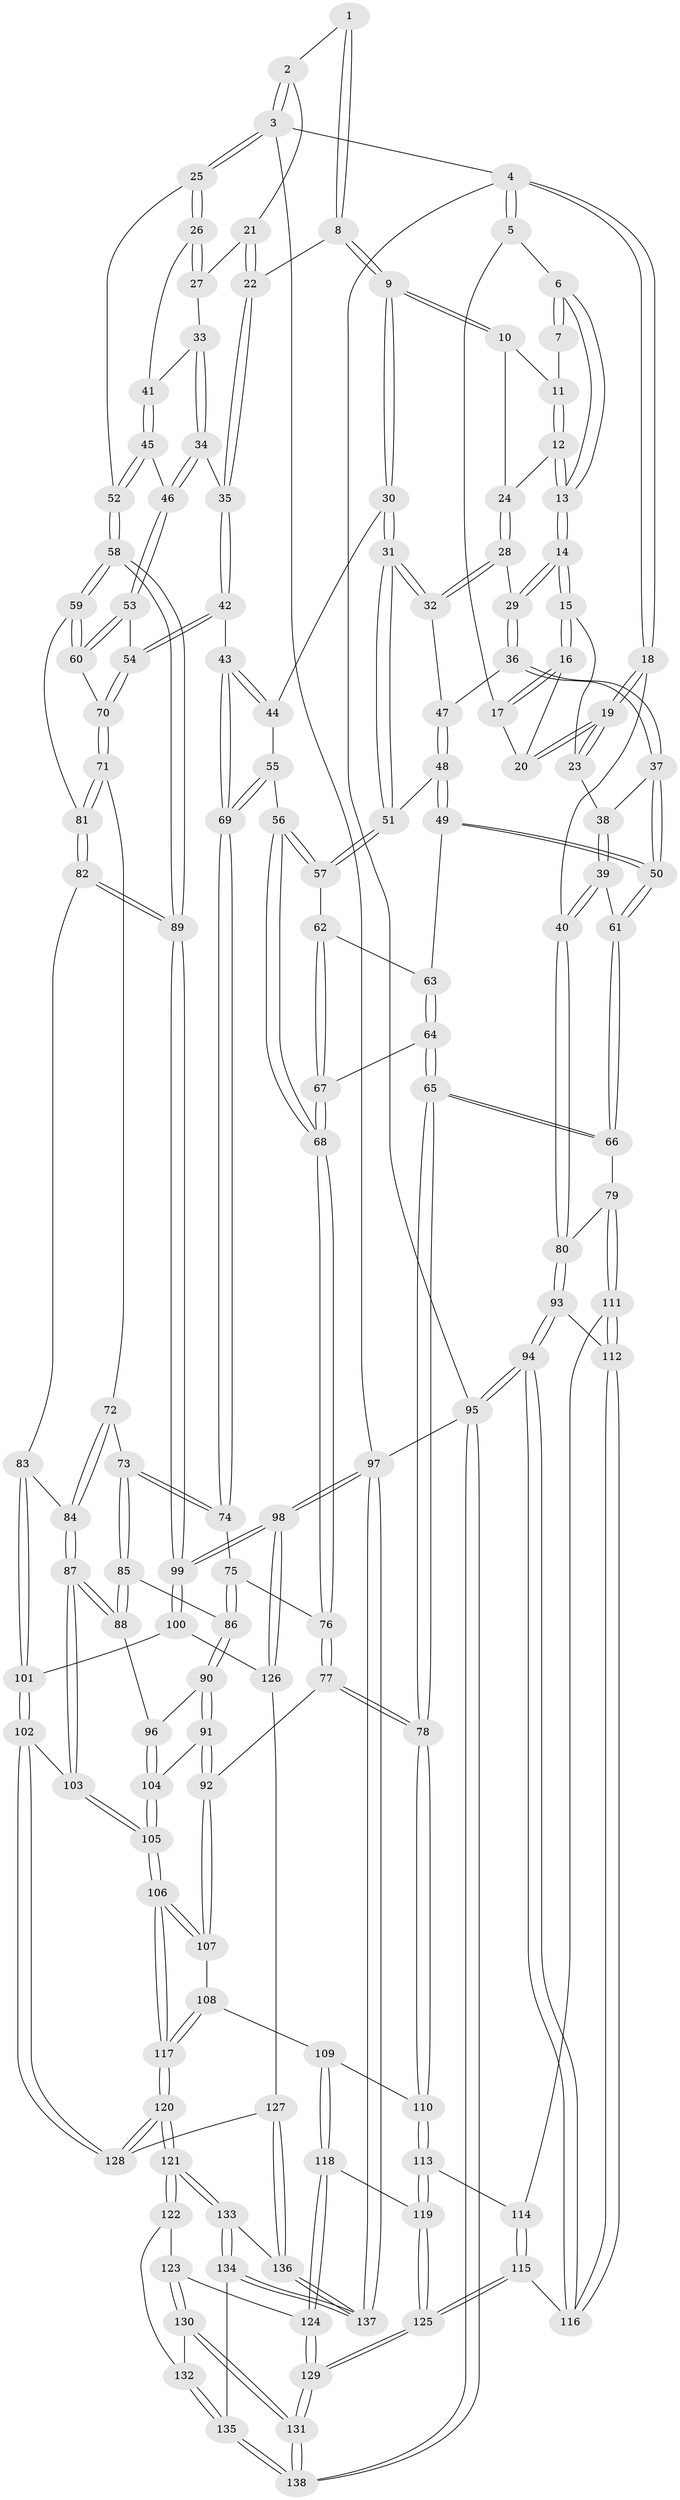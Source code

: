 // Generated by graph-tools (version 1.1) at 2025/27/03/15/25 16:27:56]
// undirected, 138 vertices, 342 edges
graph export_dot {
graph [start="1"]
  node [color=gray90,style=filled];
  1 [pos="+0.6105159255063033+0"];
  2 [pos="+0.8180291727930927+0"];
  3 [pos="+1+0"];
  4 [pos="+0+0"];
  5 [pos="+0.08650762496264036+0"];
  6 [pos="+0.08866572084531608+0"];
  7 [pos="+0.3382898362072224+0"];
  8 [pos="+0.5489744635036317+0.10327275967312598"];
  9 [pos="+0.5261207965116522+0.11618348861696748"];
  10 [pos="+0.48034882373693866+0.07156822987860256"];
  11 [pos="+0.3542667768502707+0"];
  12 [pos="+0.33770040911819704+0.04718334878059422"];
  13 [pos="+0.202582396715865+0.10902775471430487"];
  14 [pos="+0.2008166542935106+0.11532164771969904"];
  15 [pos="+0.12831075429928301+0.11379260683596665"];
  16 [pos="+0.12282146568208348+0.09970794921827703"];
  17 [pos="+0.08486681466444815+0"];
  18 [pos="+0+0.2692860199093239"];
  19 [pos="+0.06050519058865046+0.1244775614531073"];
  20 [pos="+0.07619672760827893+0.03570656133696144"];
  21 [pos="+0.8099744209584343+0"];
  22 [pos="+0.6451601231590028+0.12817583532351057"];
  23 [pos="+0.0872948433539418+0.1269917914205047"];
  24 [pos="+0.3462308838176056+0.0671044357729079"];
  25 [pos="+1+0.17039989547153342"];
  26 [pos="+1+0.14209486064754637"];
  27 [pos="+0.836510255472697+0.028902711024606686"];
  28 [pos="+0.3569999178839085+0.10859047795778509"];
  29 [pos="+0.21701149515101334+0.17987196622457682"];
  30 [pos="+0.46849382619507407+0.19909583546445359"];
  31 [pos="+0.46133054997791056+0.20163724654183718"];
  32 [pos="+0.41568185404126284+0.19070322341270285"];
  33 [pos="+0.8423637812896947+0.09421518168568979"];
  34 [pos="+0.7557862134024388+0.19135107973252438"];
  35 [pos="+0.6972207301330853+0.22178779218755604"];
  36 [pos="+0.21666664587212198+0.1959970897396703"];
  37 [pos="+0.18644437203259237+0.2528806735814942"];
  38 [pos="+0.09712425888349646+0.145128181514213"];
  39 [pos="+0.09969713225007361+0.3446234770574295"];
  40 [pos="+0+0.3191657937737097"];
  41 [pos="+0.8804185766116439+0.14374114130290855"];
  42 [pos="+0.6767123199533398+0.31367717472576595"];
  43 [pos="+0.6596215767449262+0.317198325341865"];
  44 [pos="+0.5002761622601584+0.2230577145937752"];
  45 [pos="+0.8983837544369616+0.24154587806212705"];
  46 [pos="+0.8691010727603045+0.26302171031382354"];
  47 [pos="+0.36981250494077333+0.21216882478487697"];
  48 [pos="+0.30776213227789745+0.3190187732090506"];
  49 [pos="+0.2784199816136177+0.33592618531008034"];
  50 [pos="+0.1519285688163794+0.34295015581833094"];
  51 [pos="+0.4329438486153439+0.3323303386677943"];
  52 [pos="+1+0.3389593251005996"];
  53 [pos="+0.8336062217646633+0.31581195433599557"];
  54 [pos="+0.7486513858873765+0.3678533337152319"];
  55 [pos="+0.527650475346879+0.37842916852396596"];
  56 [pos="+0.4730247968669346+0.3861964573526293"];
  57 [pos="+0.4389217878397604+0.35398666530800504"];
  58 [pos="+1+0.3821215225721277"];
  59 [pos="+1+0.4241630374454826"];
  60 [pos="+1+0.4176649425872011"];
  61 [pos="+0.14363619958533827+0.3499668966157753"];
  62 [pos="+0.39536438585995737+0.38513301798280486"];
  63 [pos="+0.31284227062872494+0.3672890747297101"];
  64 [pos="+0.3576231024372603+0.4551250965770562"];
  65 [pos="+0.26575160157935046+0.5845136713696547"];
  66 [pos="+0.22573774235196023+0.5711105978278502"];
  67 [pos="+0.35888650796458366+0.454424143407163"];
  68 [pos="+0.46253049402814667+0.4569438850838725"];
  69 [pos="+0.5890053476459158+0.38067237341899385"];
  70 [pos="+0.7531676163940048+0.3829890536030823"];
  71 [pos="+0.7617769487889265+0.4522386907554965"];
  72 [pos="+0.7473408941276253+0.47341283348398727"];
  73 [pos="+0.6413044322980515+0.5269269560912937"];
  74 [pos="+0.5817084319745912+0.49056984520240254"];
  75 [pos="+0.5157149659246334+0.5166623499997539"];
  76 [pos="+0.4901665351637451+0.5236327771033412"];
  77 [pos="+0.4506864117193057+0.5904868475543017"];
  78 [pos="+0.3219472597076501+0.6299183548399979"];
  79 [pos="+0.18366217587312378+0.5961978848311923"];
  80 [pos="+0+0.4214464008740894"];
  81 [pos="+0.8913700727659092+0.513319097583898"];
  82 [pos="+0.8883900276450876+0.5704470264349261"];
  83 [pos="+0.8832361944273709+0.5903931917718721"];
  84 [pos="+0.7628614928402875+0.6106274673104394"];
  85 [pos="+0.6407192687947099+0.5597142730321716"];
  86 [pos="+0.5927104861125652+0.6006136531668708"];
  87 [pos="+0.7388553165264277+0.6470368567896393"];
  88 [pos="+0.6869557534153857+0.6310166456782597"];
  89 [pos="+1+0.6252719678112106"];
  90 [pos="+0.58330297923593+0.6131666870854849"];
  91 [pos="+0.5535751212723934+0.6487506019094453"];
  92 [pos="+0.5351508888129339+0.6525999172838907"];
  93 [pos="+0+0.6750243771108879"];
  94 [pos="+0+1"];
  95 [pos="+0+1"];
  96 [pos="+0.6688323668038932+0.6433914710424501"];
  97 [pos="+1+1"];
  98 [pos="+1+1"];
  99 [pos="+1+0.8078827280397557"];
  100 [pos="+0.9398541014468592+0.753108978632599"];
  101 [pos="+0.935757965635737+0.75169959011615"];
  102 [pos="+0.780606438377234+0.7785980398092527"];
  103 [pos="+0.7800097533780105+0.7785019245030247"];
  104 [pos="+0.6239059052446805+0.6770143434995172"];
  105 [pos="+0.6570468824984608+0.8380995044702635"];
  106 [pos="+0.6461333131493701+0.84804434465334"];
  107 [pos="+0.531015643329743+0.6986312719596313"];
  108 [pos="+0.4486779877389483+0.7768805371963136"];
  109 [pos="+0.4448453996634366+0.7769900441296622"];
  110 [pos="+0.3266794478853938+0.6590429624120647"];
  111 [pos="+0.06739319599982316+0.6985449439133503"];
  112 [pos="+0.04096590257129327+0.7061669038402022"];
  113 [pos="+0.2769842768615325+0.7939637839252945"];
  114 [pos="+0.15309188871718518+0.7808134715935905"];
  115 [pos="+0.15828176864933358+0.907478589687778"];
  116 [pos="+0.07593142204885682+0.9235997775979421"];
  117 [pos="+0.6303488140531253+0.8726622460254182"];
  118 [pos="+0.40052555439263454+0.8776773212512499"];
  119 [pos="+0.2808909137122182+0.8240334917051935"];
  120 [pos="+0.6300529090140294+0.8740281391553045"];
  121 [pos="+0.6243490069164628+0.8983741924842286"];
  122 [pos="+0.5106728712872+0.9143274441290675"];
  123 [pos="+0.4172157071688614+0.8955550858470375"];
  124 [pos="+0.4025868983584003+0.8841546844598636"];
  125 [pos="+0.22442623816902882+0.924364630112879"];
  126 [pos="+0.8746622254777+0.942117741733471"];
  127 [pos="+0.8343107539643737+0.9425383869418755"];
  128 [pos="+0.832617360730741+0.9380436280208018"];
  129 [pos="+0.2752453119222811+1"];
  130 [pos="+0.42379097199128707+0.9698222870670267"];
  131 [pos="+0.30172142662713775+1"];
  132 [pos="+0.4705819510679383+0.9778920838067832"];
  133 [pos="+0.6283787030546767+0.9174119071343106"];
  134 [pos="+0.6425584735781369+1"];
  135 [pos="+0.5195896475192766+1"];
  136 [pos="+0.8227350804317766+0.956989402767021"];
  137 [pos="+0.7440218481079687+1"];
  138 [pos="+0.30189684176676745+1"];
  1 -- 2;
  1 -- 8;
  1 -- 8;
  2 -- 3;
  2 -- 3;
  2 -- 21;
  3 -- 4;
  3 -- 25;
  3 -- 25;
  3 -- 97;
  4 -- 5;
  4 -- 5;
  4 -- 18;
  4 -- 18;
  4 -- 95;
  5 -- 6;
  5 -- 17;
  6 -- 7;
  6 -- 7;
  6 -- 13;
  6 -- 13;
  7 -- 11;
  8 -- 9;
  8 -- 9;
  8 -- 22;
  9 -- 10;
  9 -- 10;
  9 -- 30;
  9 -- 30;
  10 -- 11;
  10 -- 24;
  11 -- 12;
  11 -- 12;
  12 -- 13;
  12 -- 13;
  12 -- 24;
  13 -- 14;
  13 -- 14;
  14 -- 15;
  14 -- 15;
  14 -- 29;
  14 -- 29;
  15 -- 16;
  15 -- 16;
  15 -- 23;
  16 -- 17;
  16 -- 17;
  16 -- 20;
  17 -- 20;
  18 -- 19;
  18 -- 19;
  18 -- 40;
  19 -- 20;
  19 -- 20;
  19 -- 23;
  19 -- 23;
  21 -- 22;
  21 -- 22;
  21 -- 27;
  22 -- 35;
  22 -- 35;
  23 -- 38;
  24 -- 28;
  24 -- 28;
  25 -- 26;
  25 -- 26;
  25 -- 52;
  26 -- 27;
  26 -- 27;
  26 -- 41;
  27 -- 33;
  28 -- 29;
  28 -- 32;
  28 -- 32;
  29 -- 36;
  29 -- 36;
  30 -- 31;
  30 -- 31;
  30 -- 44;
  31 -- 32;
  31 -- 32;
  31 -- 51;
  31 -- 51;
  32 -- 47;
  33 -- 34;
  33 -- 34;
  33 -- 41;
  34 -- 35;
  34 -- 46;
  34 -- 46;
  35 -- 42;
  35 -- 42;
  36 -- 37;
  36 -- 37;
  36 -- 47;
  37 -- 38;
  37 -- 50;
  37 -- 50;
  38 -- 39;
  38 -- 39;
  39 -- 40;
  39 -- 40;
  39 -- 61;
  40 -- 80;
  40 -- 80;
  41 -- 45;
  41 -- 45;
  42 -- 43;
  42 -- 54;
  42 -- 54;
  43 -- 44;
  43 -- 44;
  43 -- 69;
  43 -- 69;
  44 -- 55;
  45 -- 46;
  45 -- 52;
  45 -- 52;
  46 -- 53;
  46 -- 53;
  47 -- 48;
  47 -- 48;
  48 -- 49;
  48 -- 49;
  48 -- 51;
  49 -- 50;
  49 -- 50;
  49 -- 63;
  50 -- 61;
  50 -- 61;
  51 -- 57;
  51 -- 57;
  52 -- 58;
  52 -- 58;
  53 -- 54;
  53 -- 60;
  53 -- 60;
  54 -- 70;
  54 -- 70;
  55 -- 56;
  55 -- 69;
  55 -- 69;
  56 -- 57;
  56 -- 57;
  56 -- 68;
  56 -- 68;
  57 -- 62;
  58 -- 59;
  58 -- 59;
  58 -- 89;
  58 -- 89;
  59 -- 60;
  59 -- 60;
  59 -- 81;
  60 -- 70;
  61 -- 66;
  61 -- 66;
  62 -- 63;
  62 -- 67;
  62 -- 67;
  63 -- 64;
  63 -- 64;
  64 -- 65;
  64 -- 65;
  64 -- 67;
  65 -- 66;
  65 -- 66;
  65 -- 78;
  65 -- 78;
  66 -- 79;
  67 -- 68;
  67 -- 68;
  68 -- 76;
  68 -- 76;
  69 -- 74;
  69 -- 74;
  70 -- 71;
  70 -- 71;
  71 -- 72;
  71 -- 81;
  71 -- 81;
  72 -- 73;
  72 -- 84;
  72 -- 84;
  73 -- 74;
  73 -- 74;
  73 -- 85;
  73 -- 85;
  74 -- 75;
  75 -- 76;
  75 -- 86;
  75 -- 86;
  76 -- 77;
  76 -- 77;
  77 -- 78;
  77 -- 78;
  77 -- 92;
  78 -- 110;
  78 -- 110;
  79 -- 80;
  79 -- 111;
  79 -- 111;
  80 -- 93;
  80 -- 93;
  81 -- 82;
  81 -- 82;
  82 -- 83;
  82 -- 89;
  82 -- 89;
  83 -- 84;
  83 -- 101;
  83 -- 101;
  84 -- 87;
  84 -- 87;
  85 -- 86;
  85 -- 88;
  85 -- 88;
  86 -- 90;
  86 -- 90;
  87 -- 88;
  87 -- 88;
  87 -- 103;
  87 -- 103;
  88 -- 96;
  89 -- 99;
  89 -- 99;
  90 -- 91;
  90 -- 91;
  90 -- 96;
  91 -- 92;
  91 -- 92;
  91 -- 104;
  92 -- 107;
  92 -- 107;
  93 -- 94;
  93 -- 94;
  93 -- 112;
  94 -- 95;
  94 -- 95;
  94 -- 116;
  94 -- 116;
  95 -- 138;
  95 -- 138;
  95 -- 97;
  96 -- 104;
  96 -- 104;
  97 -- 98;
  97 -- 98;
  97 -- 137;
  97 -- 137;
  98 -- 99;
  98 -- 99;
  98 -- 126;
  98 -- 126;
  99 -- 100;
  99 -- 100;
  100 -- 101;
  100 -- 126;
  101 -- 102;
  101 -- 102;
  102 -- 103;
  102 -- 128;
  102 -- 128;
  103 -- 105;
  103 -- 105;
  104 -- 105;
  104 -- 105;
  105 -- 106;
  105 -- 106;
  106 -- 107;
  106 -- 107;
  106 -- 117;
  106 -- 117;
  107 -- 108;
  108 -- 109;
  108 -- 117;
  108 -- 117;
  109 -- 110;
  109 -- 118;
  109 -- 118;
  110 -- 113;
  110 -- 113;
  111 -- 112;
  111 -- 112;
  111 -- 114;
  112 -- 116;
  112 -- 116;
  113 -- 114;
  113 -- 119;
  113 -- 119;
  114 -- 115;
  114 -- 115;
  115 -- 116;
  115 -- 125;
  115 -- 125;
  117 -- 120;
  117 -- 120;
  118 -- 119;
  118 -- 124;
  118 -- 124;
  119 -- 125;
  119 -- 125;
  120 -- 121;
  120 -- 121;
  120 -- 128;
  120 -- 128;
  121 -- 122;
  121 -- 122;
  121 -- 133;
  121 -- 133;
  122 -- 123;
  122 -- 132;
  123 -- 124;
  123 -- 130;
  123 -- 130;
  124 -- 129;
  124 -- 129;
  125 -- 129;
  125 -- 129;
  126 -- 127;
  127 -- 128;
  127 -- 136;
  127 -- 136;
  129 -- 131;
  129 -- 131;
  130 -- 131;
  130 -- 131;
  130 -- 132;
  131 -- 138;
  131 -- 138;
  132 -- 135;
  132 -- 135;
  133 -- 134;
  133 -- 134;
  133 -- 136;
  134 -- 135;
  134 -- 137;
  134 -- 137;
  135 -- 138;
  135 -- 138;
  136 -- 137;
  136 -- 137;
}
